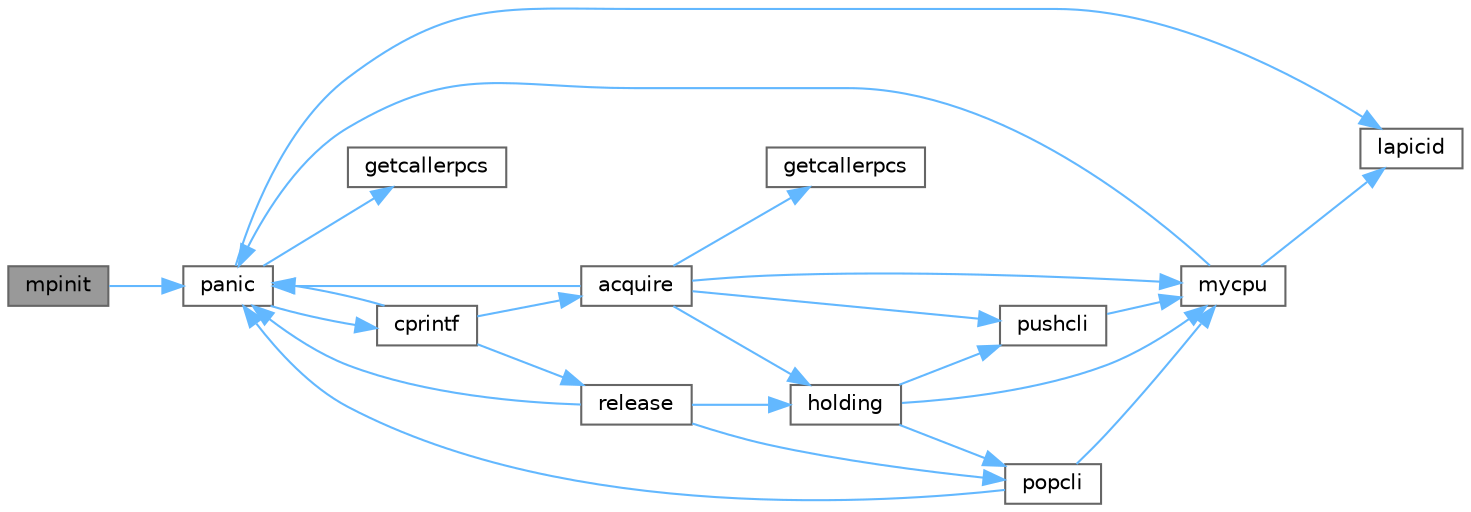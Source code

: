 digraph "mpinit"
{
 // LATEX_PDF_SIZE
  bgcolor="transparent";
  edge [fontname=Helvetica,fontsize=10,labelfontname=Helvetica,labelfontsize=10];
  node [fontname=Helvetica,fontsize=10,shape=box,height=0.2,width=0.4];
  rankdir="LR";
  Node1 [id="Node000001",label="mpinit",height=0.2,width=0.4,color="gray40", fillcolor="grey60", style="filled", fontcolor="black",tooltip=" "];
  Node1 -> Node2 [id="edge24_Node000001_Node000002",color="steelblue1",style="solid",tooltip=" "];
  Node2 [id="Node000002",label="panic",height=0.2,width=0.4,color="grey40", fillcolor="white", style="filled",URL="$d0/d56/console_8c.html#a95c0aca5d6d7487933984f08b189917a",tooltip=" "];
  Node2 -> Node3 [id="edge25_Node000002_Node000003",color="steelblue1",style="solid",tooltip=" "];
  Node3 [id="Node000003",label="cprintf",height=0.2,width=0.4,color="grey40", fillcolor="white", style="filled",URL="$d0/d56/console_8c.html#a90f0742d846503e4ed1804f1df421ec6",tooltip=" "];
  Node3 -> Node4 [id="edge26_Node000003_Node000004",color="steelblue1",style="solid",tooltip=" "];
  Node4 [id="Node000004",label="acquire",height=0.2,width=0.4,color="grey40", fillcolor="white", style="filled",URL="$d3/d2d/spinlock_8c.html#aed377f16a085b00de3a4b32392adbdfb",tooltip=" "];
  Node4 -> Node5 [id="edge27_Node000004_Node000005",color="steelblue1",style="solid",tooltip=" "];
  Node5 [id="Node000005",label="getcallerpcs",height=0.2,width=0.4,color="grey40", fillcolor="white", style="filled",URL="$d3/d2d/spinlock_8c.html#a6ac35304ea80f01086b47edcc2328010",tooltip=" "];
  Node4 -> Node6 [id="edge28_Node000004_Node000006",color="steelblue1",style="solid",tooltip=" "];
  Node6 [id="Node000006",label="holding",height=0.2,width=0.4,color="grey40", fillcolor="white", style="filled",URL="$d3/d2d/spinlock_8c.html#aea48df3e5cfb903179ad3dc78ab502d9",tooltip=" "];
  Node6 -> Node7 [id="edge29_Node000006_Node000007",color="steelblue1",style="solid",tooltip=" "];
  Node7 [id="Node000007",label="mycpu",height=0.2,width=0.4,color="grey40", fillcolor="white", style="filled",URL="$d3/dda/proc_8c.html#ad427959ad025dabd8cd393b27ec39160",tooltip=" "];
  Node7 -> Node8 [id="edge30_Node000007_Node000008",color="steelblue1",style="solid",tooltip=" "];
  Node8 [id="Node000008",label="lapicid",height=0.2,width=0.4,color="grey40", fillcolor="white", style="filled",URL="$dc/df6/lapic_8c.html#a627f7996b64f99d885244a5102c85164",tooltip=" "];
  Node7 -> Node2 [id="edge31_Node000007_Node000002",color="steelblue1",style="solid",tooltip=" "];
  Node6 -> Node9 [id="edge32_Node000006_Node000009",color="steelblue1",style="solid",tooltip=" "];
  Node9 [id="Node000009",label="popcli",height=0.2,width=0.4,color="grey40", fillcolor="white", style="filled",URL="$d3/d2d/spinlock_8c.html#ae3424f669269fef400ce29c3aeb43fdb",tooltip=" "];
  Node9 -> Node7 [id="edge33_Node000009_Node000007",color="steelblue1",style="solid",tooltip=" "];
  Node9 -> Node2 [id="edge34_Node000009_Node000002",color="steelblue1",style="solid",tooltip=" "];
  Node6 -> Node10 [id="edge35_Node000006_Node000010",color="steelblue1",style="solid",tooltip=" "];
  Node10 [id="Node000010",label="pushcli",height=0.2,width=0.4,color="grey40", fillcolor="white", style="filled",URL="$d3/d2d/spinlock_8c.html#a206b749d1b7768dadce61cbcde7e0f1c",tooltip=" "];
  Node10 -> Node7 [id="edge36_Node000010_Node000007",color="steelblue1",style="solid",tooltip=" "];
  Node4 -> Node7 [id="edge37_Node000004_Node000007",color="steelblue1",style="solid",tooltip=" "];
  Node4 -> Node2 [id="edge38_Node000004_Node000002",color="steelblue1",style="solid",tooltip=" "];
  Node4 -> Node10 [id="edge39_Node000004_Node000010",color="steelblue1",style="solid",tooltip=" "];
  Node3 -> Node2 [id="edge40_Node000003_Node000002",color="steelblue1",style="solid",tooltip=" "];
  Node3 -> Node11 [id="edge41_Node000003_Node000011",color="steelblue1",style="solid",tooltip=" "];
  Node11 [id="Node000011",label="release",height=0.2,width=0.4,color="grey40", fillcolor="white", style="filled",URL="$d3/d2d/spinlock_8c.html#a1cee376aa9a00e754bf5481cd5f3d97b",tooltip=" "];
  Node11 -> Node6 [id="edge42_Node000011_Node000006",color="steelblue1",style="solid",tooltip=" "];
  Node11 -> Node2 [id="edge43_Node000011_Node000002",color="steelblue1",style="solid",tooltip=" "];
  Node11 -> Node9 [id="edge44_Node000011_Node000009",color="steelblue1",style="solid",tooltip=" "];
  Node2 -> Node12 [id="edge45_Node000002_Node000012",color="steelblue1",style="solid",tooltip=" "];
  Node12 [id="Node000012",label="getcallerpcs",height=0.2,width=0.4,color="grey40", fillcolor="white", style="filled",URL="$d5/d64/defs_8h.html#a4105de9e2969515d6c6c795c4386f69f",tooltip=" "];
  Node2 -> Node8 [id="edge46_Node000002_Node000008",color="steelblue1",style="solid",tooltip=" "];
}
